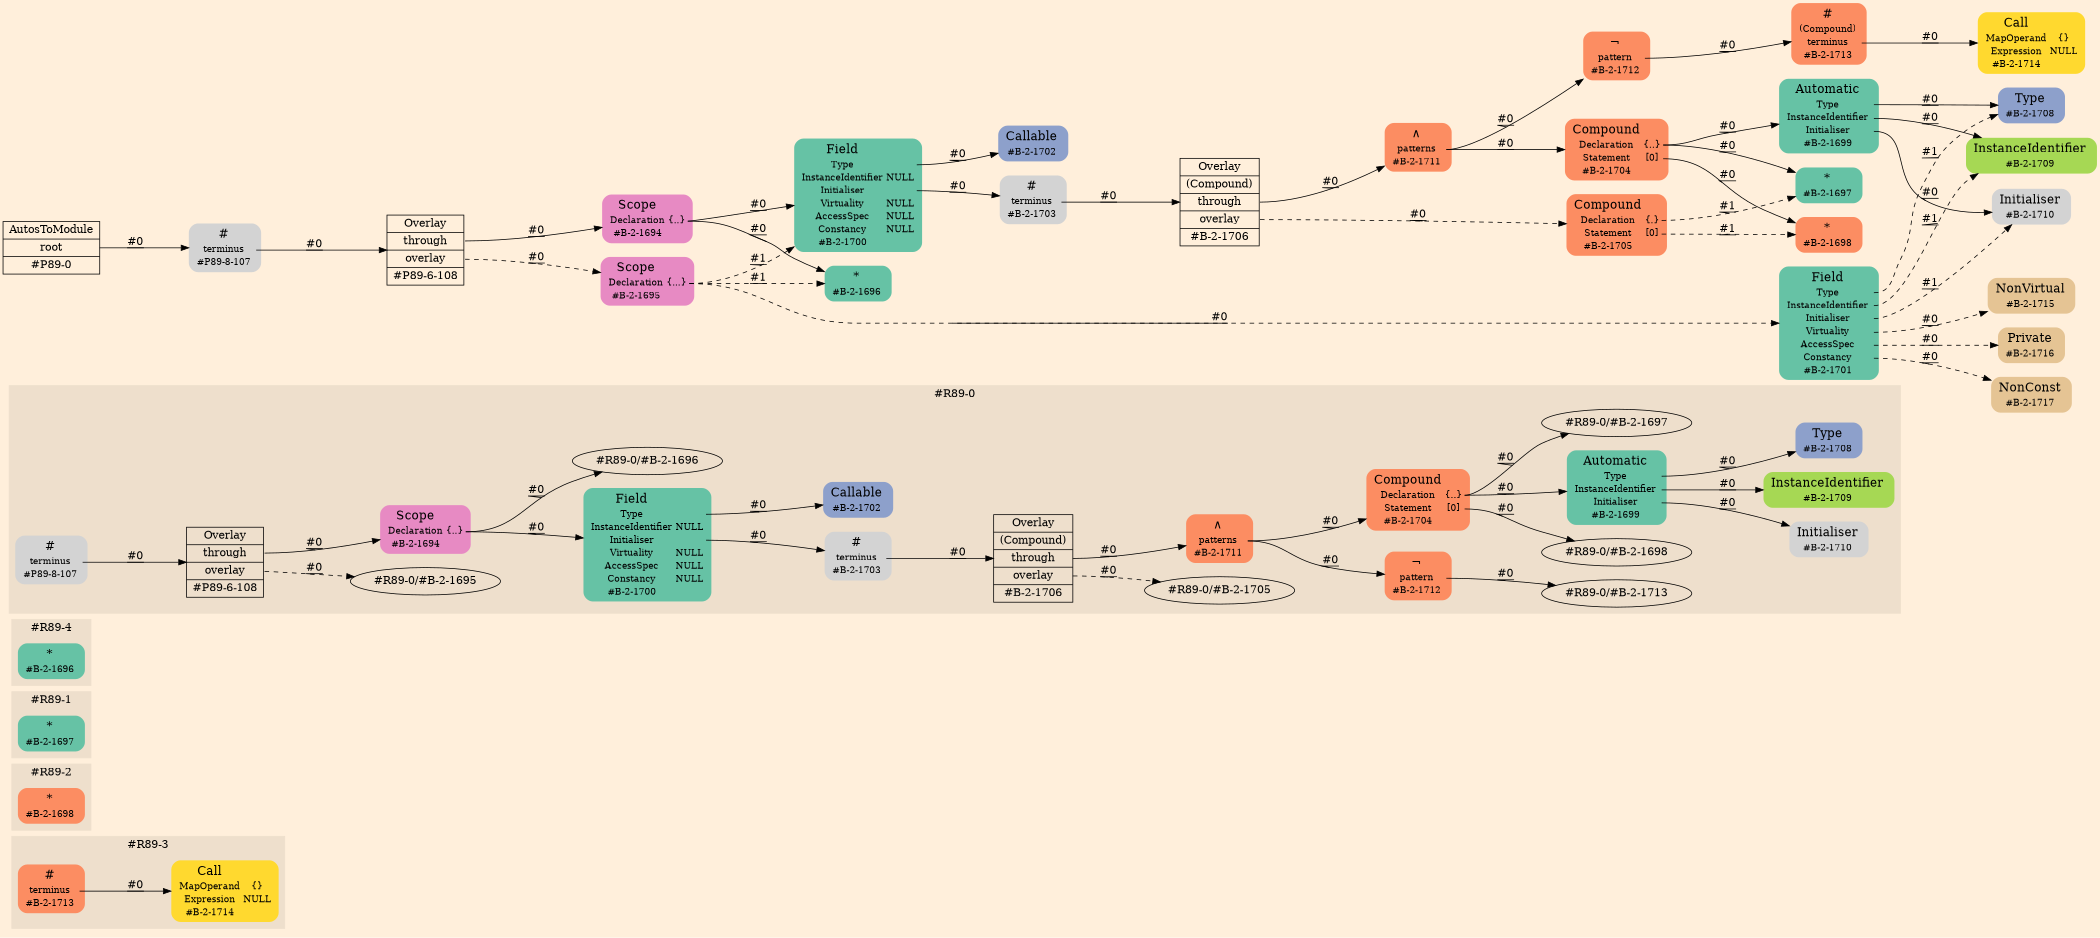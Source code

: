 digraph Inferno {
graph [
rankdir = "LR"
ranksep = 1.0
size = "14,20"
bgcolor = antiquewhite1
color = black
fontcolor = black
];
node [
];
subgraph "cluster#R89-3" {
label = "#R89-3"
style = "filled"
color = antiquewhite2
"#R89-3/#B-2-1714" [
shape = "plaintext"
fillcolor = "/set28/6"
label = <<TABLE BORDER="0" CELLBORDER="0" CELLSPACING="0">
 <TR>
  <TD><FONT POINT-SIZE="16.0">Call</FONT></TD>
  <TD></TD>
 </TR>
 <TR>
  <TD>MapOperand</TD>
  <TD PORT="port0">{}</TD>
 </TR>
 <TR>
  <TD>Expression</TD>
  <TD PORT="port1">NULL</TD>
 </TR>
 <TR>
  <TD>#B-2-1714</TD>
  <TD PORT="port2"></TD>
 </TR>
</TABLE>>
style = "rounded,filled"
fontsize = "12"
];
"#R89-3/#B-2-1713" [
shape = "plaintext"
fillcolor = "/set28/2"
label = <<TABLE BORDER="0" CELLBORDER="0" CELLSPACING="0">
 <TR>
  <TD><FONT POINT-SIZE="16.0">#</FONT></TD>
  <TD></TD>
 </TR>
 <TR>
  <TD>terminus</TD>
  <TD PORT="port0"></TD>
 </TR>
 <TR>
  <TD>#B-2-1713</TD>
  <TD PORT="port1"></TD>
 </TR>
</TABLE>>
style = "rounded,filled"
fontsize = "12"
];
"#R89-3/#B-2-1713":port0 -> "#R89-3/#B-2-1714" [style="solid"
label = "#0"
decorate = true
color = black
fontcolor = black
];
}
subgraph "cluster#R89-2" {
label = "#R89-2"
style = "filled"
color = antiquewhite2
"#R89-2/#B-2-1698" [
shape = "plaintext"
fillcolor = "/set28/2"
label = <<TABLE BORDER="0" CELLBORDER="0" CELLSPACING="0">
 <TR>
  <TD><FONT POINT-SIZE="16.0">*</FONT></TD>
  <TD></TD>
 </TR>
 <TR>
  <TD>#B-2-1698</TD>
  <TD PORT="port0"></TD>
 </TR>
</TABLE>>
style = "rounded,filled"
fontsize = "12"
];
}
subgraph "cluster#R89-1" {
label = "#R89-1"
style = "filled"
color = antiquewhite2
"#R89-1/#B-2-1697" [
shape = "plaintext"
fillcolor = "/set28/1"
label = <<TABLE BORDER="0" CELLBORDER="0" CELLSPACING="0">
 <TR>
  <TD><FONT POINT-SIZE="16.0">*</FONT></TD>
  <TD></TD>
 </TR>
 <TR>
  <TD>#B-2-1697</TD>
  <TD PORT="port0"></TD>
 </TR>
</TABLE>>
style = "rounded,filled"
fontsize = "12"
];
}
subgraph "cluster#R89-4" {
label = "#R89-4"
style = "filled"
color = antiquewhite2
"#R89-4/#B-2-1696" [
shape = "plaintext"
fillcolor = "/set28/1"
label = <<TABLE BORDER="0" CELLBORDER="0" CELLSPACING="0">
 <TR>
  <TD><FONT POINT-SIZE="16.0">*</FONT></TD>
  <TD></TD>
 </TR>
 <TR>
  <TD>#B-2-1696</TD>
  <TD PORT="port0"></TD>
 </TR>
</TABLE>>
style = "rounded,filled"
fontsize = "12"
];
}
subgraph "cluster#R89-0" {
label = "#R89-0"
style = "filled"
color = antiquewhite2
"#R89-0/#B-2-1708" [
shape = "plaintext"
fillcolor = "/set28/3"
label = <<TABLE BORDER="0" CELLBORDER="0" CELLSPACING="0">
 <TR>
  <TD><FONT POINT-SIZE="16.0">Type</FONT></TD>
  <TD></TD>
 </TR>
 <TR>
  <TD>#B-2-1708</TD>
  <TD PORT="port0"></TD>
 </TR>
</TABLE>>
style = "rounded,filled"
fontsize = "12"
];
"#R89-0/#B-2-1710" [
shape = "plaintext"
label = <<TABLE BORDER="0" CELLBORDER="0" CELLSPACING="0">
 <TR>
  <TD><FONT POINT-SIZE="16.0">Initialiser</FONT></TD>
  <TD></TD>
 </TR>
 <TR>
  <TD>#B-2-1710</TD>
  <TD PORT="port0"></TD>
 </TR>
</TABLE>>
style = "rounded,filled"
fontsize = "12"
];
"#R89-0/#B-2-1709" [
shape = "plaintext"
fillcolor = "/set28/5"
label = <<TABLE BORDER="0" CELLBORDER="0" CELLSPACING="0">
 <TR>
  <TD><FONT POINT-SIZE="16.0">InstanceIdentifier</FONT></TD>
  <TD></TD>
 </TR>
 <TR>
  <TD>#B-2-1709</TD>
  <TD PORT="port0"></TD>
 </TR>
</TABLE>>
style = "rounded,filled"
fontsize = "12"
];
"#R89-0/#B-2-1712" [
shape = "plaintext"
fillcolor = "/set28/2"
label = <<TABLE BORDER="0" CELLBORDER="0" CELLSPACING="0">
 <TR>
  <TD><FONT POINT-SIZE="16.0">¬</FONT></TD>
  <TD></TD>
 </TR>
 <TR>
  <TD>pattern</TD>
  <TD PORT="port0"></TD>
 </TR>
 <TR>
  <TD>#B-2-1712</TD>
  <TD PORT="port1"></TD>
 </TR>
</TABLE>>
style = "rounded,filled"
fontsize = "12"
];
"#R89-0/#B-2-1699" [
shape = "plaintext"
fillcolor = "/set28/1"
label = <<TABLE BORDER="0" CELLBORDER="0" CELLSPACING="0">
 <TR>
  <TD><FONT POINT-SIZE="16.0">Automatic</FONT></TD>
  <TD></TD>
 </TR>
 <TR>
  <TD>Type</TD>
  <TD PORT="port0"></TD>
 </TR>
 <TR>
  <TD>InstanceIdentifier</TD>
  <TD PORT="port1"></TD>
 </TR>
 <TR>
  <TD>Initialiser</TD>
  <TD PORT="port2"></TD>
 </TR>
 <TR>
  <TD>#B-2-1699</TD>
  <TD PORT="port3"></TD>
 </TR>
</TABLE>>
style = "rounded,filled"
fontsize = "12"
];
"#R89-0/#B-2-1711" [
shape = "plaintext"
fillcolor = "/set28/2"
label = <<TABLE BORDER="0" CELLBORDER="0" CELLSPACING="0">
 <TR>
  <TD><FONT POINT-SIZE="16.0">∧</FONT></TD>
  <TD></TD>
 </TR>
 <TR>
  <TD>patterns</TD>
  <TD PORT="port0"></TD>
 </TR>
 <TR>
  <TD>#B-2-1711</TD>
  <TD PORT="port1"></TD>
 </TR>
</TABLE>>
style = "rounded,filled"
fontsize = "12"
];
"#R89-0/#P89-6-108" [
shape = "record"
fillcolor = antiquewhite2
label = "<fixed> Overlay | <port0> through | <port1> overlay | <port2> #P89-6-108"
style = "filled"
fontsize = "14"
color = black
fontcolor = black
];
"#R89-0/#P89-8-107" [
shape = "plaintext"
label = <<TABLE BORDER="0" CELLBORDER="0" CELLSPACING="0">
 <TR>
  <TD><FONT POINT-SIZE="16.0">#</FONT></TD>
  <TD></TD>
 </TR>
 <TR>
  <TD>terminus</TD>
  <TD PORT="port0"></TD>
 </TR>
 <TR>
  <TD>#P89-8-107</TD>
  <TD PORT="port1"></TD>
 </TR>
</TABLE>>
style = "rounded,filled"
fontsize = "12"
];
"#R89-0/#B-2-1702" [
shape = "plaintext"
fillcolor = "/set28/3"
label = <<TABLE BORDER="0" CELLBORDER="0" CELLSPACING="0">
 <TR>
  <TD><FONT POINT-SIZE="16.0">Callable</FONT></TD>
  <TD></TD>
 </TR>
 <TR>
  <TD>#B-2-1702</TD>
  <TD PORT="port0"></TD>
 </TR>
</TABLE>>
style = "rounded,filled"
fontsize = "12"
];
"#R89-0/#B-2-1704" [
shape = "plaintext"
fillcolor = "/set28/2"
label = <<TABLE BORDER="0" CELLBORDER="0" CELLSPACING="0">
 <TR>
  <TD><FONT POINT-SIZE="16.0">Compound</FONT></TD>
  <TD></TD>
 </TR>
 <TR>
  <TD>Declaration</TD>
  <TD PORT="port0">{..}</TD>
 </TR>
 <TR>
  <TD>Statement</TD>
  <TD PORT="port1">[0]</TD>
 </TR>
 <TR>
  <TD>#B-2-1704</TD>
  <TD PORT="port2"></TD>
 </TR>
</TABLE>>
style = "rounded,filled"
fontsize = "12"
];
"#R89-0/#B-2-1694" [
shape = "plaintext"
fillcolor = "/set28/4"
label = <<TABLE BORDER="0" CELLBORDER="0" CELLSPACING="0">
 <TR>
  <TD><FONT POINT-SIZE="16.0">Scope</FONT></TD>
  <TD></TD>
 </TR>
 <TR>
  <TD>Declaration</TD>
  <TD PORT="port0">{..}</TD>
 </TR>
 <TR>
  <TD>#B-2-1694</TD>
  <TD PORT="port1"></TD>
 </TR>
</TABLE>>
style = "rounded,filled"
fontsize = "12"
];
"#R89-0/#B-2-1706" [
shape = "record"
fillcolor = antiquewhite2
label = "<fixed> Overlay | <port0> (Compound) | <port1> through | <port2> overlay | <port3> #B-2-1706"
style = "filled"
fontsize = "14"
color = black
fontcolor = black
];
"#R89-0/#B-2-1700" [
shape = "plaintext"
fillcolor = "/set28/1"
label = <<TABLE BORDER="0" CELLBORDER="0" CELLSPACING="0">
 <TR>
  <TD><FONT POINT-SIZE="16.0">Field</FONT></TD>
  <TD></TD>
 </TR>
 <TR>
  <TD>Type</TD>
  <TD PORT="port0"></TD>
 </TR>
 <TR>
  <TD>InstanceIdentifier</TD>
  <TD PORT="port1">NULL</TD>
 </TR>
 <TR>
  <TD>Initialiser</TD>
  <TD PORT="port2"></TD>
 </TR>
 <TR>
  <TD>Virtuality</TD>
  <TD PORT="port3">NULL</TD>
 </TR>
 <TR>
  <TD>AccessSpec</TD>
  <TD PORT="port4">NULL</TD>
 </TR>
 <TR>
  <TD>Constancy</TD>
  <TD PORT="port5">NULL</TD>
 </TR>
 <TR>
  <TD>#B-2-1700</TD>
  <TD PORT="port6"></TD>
 </TR>
</TABLE>>
style = "rounded,filled"
fontsize = "12"
];
"#R89-0/#B-2-1703" [
shape = "plaintext"
label = <<TABLE BORDER="0" CELLBORDER="0" CELLSPACING="0">
 <TR>
  <TD><FONT POINT-SIZE="16.0">#</FONT></TD>
  <TD></TD>
 </TR>
 <TR>
  <TD>terminus</TD>
  <TD PORT="port0"></TD>
 </TR>
 <TR>
  <TD>#B-2-1703</TD>
  <TD PORT="port1"></TD>
 </TR>
</TABLE>>
style = "rounded,filled"
fontsize = "12"
];
"#R89-0/#B-2-1712":port0 -> "#R89-0/#B-2-1713" [style="solid"
label = "#0"
decorate = true
color = black
fontcolor = black
];
"#R89-0/#B-2-1699":port0 -> "#R89-0/#B-2-1708" [style="solid"
label = "#0"
decorate = true
color = black
fontcolor = black
];
"#R89-0/#B-2-1699":port1 -> "#R89-0/#B-2-1709" [style="solid"
label = "#0"
decorate = true
color = black
fontcolor = black
];
"#R89-0/#B-2-1699":port2 -> "#R89-0/#B-2-1710" [style="solid"
label = "#0"
decorate = true
color = black
fontcolor = black
];
"#R89-0/#B-2-1711":port0 -> "#R89-0/#B-2-1712" [style="solid"
label = "#0"
decorate = true
color = black
fontcolor = black
];
"#R89-0/#B-2-1711":port0 -> "#R89-0/#B-2-1704" [style="solid"
label = "#0"
decorate = true
color = black
fontcolor = black
];
"#R89-0/#P89-6-108":port0 -> "#R89-0/#B-2-1694" [style="solid"
label = "#0"
decorate = true
color = black
fontcolor = black
];
"#R89-0/#P89-6-108":port1 -> "#R89-0/#B-2-1695" [style="dashed"
label = "#0"
decorate = true
color = black
fontcolor = black
];
"#R89-0/#P89-8-107":port0 -> "#R89-0/#P89-6-108" [style="solid"
label = "#0"
decorate = true
color = black
fontcolor = black
];
"#R89-0/#B-2-1704":port0 -> "#R89-0/#B-2-1697" [style="solid"
label = "#0"
decorate = true
color = black
fontcolor = black
];
"#R89-0/#B-2-1704":port0 -> "#R89-0/#B-2-1699" [style="solid"
label = "#0"
decorate = true
color = black
fontcolor = black
];
"#R89-0/#B-2-1704":port1 -> "#R89-0/#B-2-1698" [style="solid"
label = "#0"
decorate = true
color = black
fontcolor = black
];
"#R89-0/#B-2-1694":port0 -> "#R89-0/#B-2-1696" [style="solid"
label = "#0"
decorate = true
color = black
fontcolor = black
];
"#R89-0/#B-2-1694":port0 -> "#R89-0/#B-2-1700" [style="solid"
label = "#0"
decorate = true
color = black
fontcolor = black
];
"#R89-0/#B-2-1706":port1 -> "#R89-0/#B-2-1711" [style="solid"
label = "#0"
decorate = true
color = black
fontcolor = black
];
"#R89-0/#B-2-1706":port2 -> "#R89-0/#B-2-1705" [style="dashed"
label = "#0"
decorate = true
color = black
fontcolor = black
];
"#R89-0/#B-2-1700":port0 -> "#R89-0/#B-2-1702" [style="solid"
label = "#0"
decorate = true
color = black
fontcolor = black
];
"#R89-0/#B-2-1700":port2 -> "#R89-0/#B-2-1703" [style="solid"
label = "#0"
decorate = true
color = black
fontcolor = black
];
"#R89-0/#B-2-1703":port0 -> "#R89-0/#B-2-1706" [style="solid"
label = "#0"
decorate = true
color = black
fontcolor = black
];
}
"CR#P89-0" [
shape = "record"
fillcolor = antiquewhite1
label = "<fixed> AutosToModule | <port0> root | <port1> #P89-0"
style = "filled"
fontsize = "14"
color = black
fontcolor = black
];
"#P89-8-107" [
shape = "plaintext"
label = <<TABLE BORDER="0" CELLBORDER="0" CELLSPACING="0">
 <TR>
  <TD><FONT POINT-SIZE="16.0">#</FONT></TD>
  <TD></TD>
 </TR>
 <TR>
  <TD>terminus</TD>
  <TD PORT="port0"></TD>
 </TR>
 <TR>
  <TD>#P89-8-107</TD>
  <TD PORT="port1"></TD>
 </TR>
</TABLE>>
style = "rounded,filled"
fontsize = "12"
];
"#P89-6-108" [
shape = "record"
fillcolor = antiquewhite1
label = "<fixed> Overlay | <port0> through | <port1> overlay | <port2> #P89-6-108"
style = "filled"
fontsize = "14"
color = black
fontcolor = black
];
"#B-2-1694" [
shape = "plaintext"
fillcolor = "/set28/4"
label = <<TABLE BORDER="0" CELLBORDER="0" CELLSPACING="0">
 <TR>
  <TD><FONT POINT-SIZE="16.0">Scope</FONT></TD>
  <TD></TD>
 </TR>
 <TR>
  <TD>Declaration</TD>
  <TD PORT="port0">{..}</TD>
 </TR>
 <TR>
  <TD>#B-2-1694</TD>
  <TD PORT="port1"></TD>
 </TR>
</TABLE>>
style = "rounded,filled"
fontsize = "12"
];
"#B-2-1696" [
shape = "plaintext"
fillcolor = "/set28/1"
label = <<TABLE BORDER="0" CELLBORDER="0" CELLSPACING="0">
 <TR>
  <TD><FONT POINT-SIZE="16.0">*</FONT></TD>
  <TD></TD>
 </TR>
 <TR>
  <TD>#B-2-1696</TD>
  <TD PORT="port0"></TD>
 </TR>
</TABLE>>
style = "rounded,filled"
fontsize = "12"
];
"#B-2-1700" [
shape = "plaintext"
fillcolor = "/set28/1"
label = <<TABLE BORDER="0" CELLBORDER="0" CELLSPACING="0">
 <TR>
  <TD><FONT POINT-SIZE="16.0">Field</FONT></TD>
  <TD></TD>
 </TR>
 <TR>
  <TD>Type</TD>
  <TD PORT="port0"></TD>
 </TR>
 <TR>
  <TD>InstanceIdentifier</TD>
  <TD PORT="port1">NULL</TD>
 </TR>
 <TR>
  <TD>Initialiser</TD>
  <TD PORT="port2"></TD>
 </TR>
 <TR>
  <TD>Virtuality</TD>
  <TD PORT="port3">NULL</TD>
 </TR>
 <TR>
  <TD>AccessSpec</TD>
  <TD PORT="port4">NULL</TD>
 </TR>
 <TR>
  <TD>Constancy</TD>
  <TD PORT="port5">NULL</TD>
 </TR>
 <TR>
  <TD>#B-2-1700</TD>
  <TD PORT="port6"></TD>
 </TR>
</TABLE>>
style = "rounded,filled"
fontsize = "12"
];
"#B-2-1702" [
shape = "plaintext"
fillcolor = "/set28/3"
label = <<TABLE BORDER="0" CELLBORDER="0" CELLSPACING="0">
 <TR>
  <TD><FONT POINT-SIZE="16.0">Callable</FONT></TD>
  <TD></TD>
 </TR>
 <TR>
  <TD>#B-2-1702</TD>
  <TD PORT="port0"></TD>
 </TR>
</TABLE>>
style = "rounded,filled"
fontsize = "12"
];
"#B-2-1703" [
shape = "plaintext"
label = <<TABLE BORDER="0" CELLBORDER="0" CELLSPACING="0">
 <TR>
  <TD><FONT POINT-SIZE="16.0">#</FONT></TD>
  <TD></TD>
 </TR>
 <TR>
  <TD>terminus</TD>
  <TD PORT="port0"></TD>
 </TR>
 <TR>
  <TD>#B-2-1703</TD>
  <TD PORT="port1"></TD>
 </TR>
</TABLE>>
style = "rounded,filled"
fontsize = "12"
];
"#B-2-1706" [
shape = "record"
fillcolor = antiquewhite1
label = "<fixed> Overlay | <port0> (Compound) | <port1> through | <port2> overlay | <port3> #B-2-1706"
style = "filled"
fontsize = "14"
color = black
fontcolor = black
];
"#B-2-1711" [
shape = "plaintext"
fillcolor = "/set28/2"
label = <<TABLE BORDER="0" CELLBORDER="0" CELLSPACING="0">
 <TR>
  <TD><FONT POINT-SIZE="16.0">∧</FONT></TD>
  <TD></TD>
 </TR>
 <TR>
  <TD>patterns</TD>
  <TD PORT="port0"></TD>
 </TR>
 <TR>
  <TD>#B-2-1711</TD>
  <TD PORT="port1"></TD>
 </TR>
</TABLE>>
style = "rounded,filled"
fontsize = "12"
];
"#B-2-1712" [
shape = "plaintext"
fillcolor = "/set28/2"
label = <<TABLE BORDER="0" CELLBORDER="0" CELLSPACING="0">
 <TR>
  <TD><FONT POINT-SIZE="16.0">¬</FONT></TD>
  <TD></TD>
 </TR>
 <TR>
  <TD>pattern</TD>
  <TD PORT="port0"></TD>
 </TR>
 <TR>
  <TD>#B-2-1712</TD>
  <TD PORT="port1"></TD>
 </TR>
</TABLE>>
style = "rounded,filled"
fontsize = "12"
];
"#B-2-1713" [
shape = "plaintext"
fillcolor = "/set28/2"
label = <<TABLE BORDER="0" CELLBORDER="0" CELLSPACING="0">
 <TR>
  <TD><FONT POINT-SIZE="16.0">#</FONT></TD>
  <TD></TD>
 </TR>
 <TR>
  <TD>(Compound)</TD>
  <TD PORT="port0"></TD>
 </TR>
 <TR>
  <TD>terminus</TD>
  <TD PORT="port1"></TD>
 </TR>
 <TR>
  <TD>#B-2-1713</TD>
  <TD PORT="port2"></TD>
 </TR>
</TABLE>>
style = "rounded,filled"
fontsize = "12"
];
"#B-2-1714" [
shape = "plaintext"
fillcolor = "/set28/6"
label = <<TABLE BORDER="0" CELLBORDER="0" CELLSPACING="0">
 <TR>
  <TD><FONT POINT-SIZE="16.0">Call</FONT></TD>
  <TD></TD>
 </TR>
 <TR>
  <TD>MapOperand</TD>
  <TD PORT="port0">{}</TD>
 </TR>
 <TR>
  <TD>Expression</TD>
  <TD PORT="port1">NULL</TD>
 </TR>
 <TR>
  <TD>#B-2-1714</TD>
  <TD PORT="port2"></TD>
 </TR>
</TABLE>>
style = "rounded,filled"
fontsize = "12"
];
"#B-2-1704" [
shape = "plaintext"
fillcolor = "/set28/2"
label = <<TABLE BORDER="0" CELLBORDER="0" CELLSPACING="0">
 <TR>
  <TD><FONT POINT-SIZE="16.0">Compound</FONT></TD>
  <TD></TD>
 </TR>
 <TR>
  <TD>Declaration</TD>
  <TD PORT="port0">{..}</TD>
 </TR>
 <TR>
  <TD>Statement</TD>
  <TD PORT="port1">[0]</TD>
 </TR>
 <TR>
  <TD>#B-2-1704</TD>
  <TD PORT="port2"></TD>
 </TR>
</TABLE>>
style = "rounded,filled"
fontsize = "12"
];
"#B-2-1697" [
shape = "plaintext"
fillcolor = "/set28/1"
label = <<TABLE BORDER="0" CELLBORDER="0" CELLSPACING="0">
 <TR>
  <TD><FONT POINT-SIZE="16.0">*</FONT></TD>
  <TD></TD>
 </TR>
 <TR>
  <TD>#B-2-1697</TD>
  <TD PORT="port0"></TD>
 </TR>
</TABLE>>
style = "rounded,filled"
fontsize = "12"
];
"#B-2-1699" [
shape = "plaintext"
fillcolor = "/set28/1"
label = <<TABLE BORDER="0" CELLBORDER="0" CELLSPACING="0">
 <TR>
  <TD><FONT POINT-SIZE="16.0">Automatic</FONT></TD>
  <TD></TD>
 </TR>
 <TR>
  <TD>Type</TD>
  <TD PORT="port0"></TD>
 </TR>
 <TR>
  <TD>InstanceIdentifier</TD>
  <TD PORT="port1"></TD>
 </TR>
 <TR>
  <TD>Initialiser</TD>
  <TD PORT="port2"></TD>
 </TR>
 <TR>
  <TD>#B-2-1699</TD>
  <TD PORT="port3"></TD>
 </TR>
</TABLE>>
style = "rounded,filled"
fontsize = "12"
];
"#B-2-1708" [
shape = "plaintext"
fillcolor = "/set28/3"
label = <<TABLE BORDER="0" CELLBORDER="0" CELLSPACING="0">
 <TR>
  <TD><FONT POINT-SIZE="16.0">Type</FONT></TD>
  <TD></TD>
 </TR>
 <TR>
  <TD>#B-2-1708</TD>
  <TD PORT="port0"></TD>
 </TR>
</TABLE>>
style = "rounded,filled"
fontsize = "12"
];
"#B-2-1709" [
shape = "plaintext"
fillcolor = "/set28/5"
label = <<TABLE BORDER="0" CELLBORDER="0" CELLSPACING="0">
 <TR>
  <TD><FONT POINT-SIZE="16.0">InstanceIdentifier</FONT></TD>
  <TD></TD>
 </TR>
 <TR>
  <TD>#B-2-1709</TD>
  <TD PORT="port0"></TD>
 </TR>
</TABLE>>
style = "rounded,filled"
fontsize = "12"
];
"#B-2-1710" [
shape = "plaintext"
label = <<TABLE BORDER="0" CELLBORDER="0" CELLSPACING="0">
 <TR>
  <TD><FONT POINT-SIZE="16.0">Initialiser</FONT></TD>
  <TD></TD>
 </TR>
 <TR>
  <TD>#B-2-1710</TD>
  <TD PORT="port0"></TD>
 </TR>
</TABLE>>
style = "rounded,filled"
fontsize = "12"
];
"#B-2-1698" [
shape = "plaintext"
fillcolor = "/set28/2"
label = <<TABLE BORDER="0" CELLBORDER="0" CELLSPACING="0">
 <TR>
  <TD><FONT POINT-SIZE="16.0">*</FONT></TD>
  <TD></TD>
 </TR>
 <TR>
  <TD>#B-2-1698</TD>
  <TD PORT="port0"></TD>
 </TR>
</TABLE>>
style = "rounded,filled"
fontsize = "12"
];
"#B-2-1705" [
shape = "plaintext"
fillcolor = "/set28/2"
label = <<TABLE BORDER="0" CELLBORDER="0" CELLSPACING="0">
 <TR>
  <TD><FONT POINT-SIZE="16.0">Compound</FONT></TD>
  <TD></TD>
 </TR>
 <TR>
  <TD>Declaration</TD>
  <TD PORT="port0">{.}</TD>
 </TR>
 <TR>
  <TD>Statement</TD>
  <TD PORT="port1">[0]</TD>
 </TR>
 <TR>
  <TD>#B-2-1705</TD>
  <TD PORT="port2"></TD>
 </TR>
</TABLE>>
style = "rounded,filled"
fontsize = "12"
];
"#B-2-1695" [
shape = "plaintext"
fillcolor = "/set28/4"
label = <<TABLE BORDER="0" CELLBORDER="0" CELLSPACING="0">
 <TR>
  <TD><FONT POINT-SIZE="16.0">Scope</FONT></TD>
  <TD></TD>
 </TR>
 <TR>
  <TD>Declaration</TD>
  <TD PORT="port0">{...}</TD>
 </TR>
 <TR>
  <TD>#B-2-1695</TD>
  <TD PORT="port1"></TD>
 </TR>
</TABLE>>
style = "rounded,filled"
fontsize = "12"
];
"#B-2-1701" [
shape = "plaintext"
fillcolor = "/set28/1"
label = <<TABLE BORDER="0" CELLBORDER="0" CELLSPACING="0">
 <TR>
  <TD><FONT POINT-SIZE="16.0">Field</FONT></TD>
  <TD></TD>
 </TR>
 <TR>
  <TD>Type</TD>
  <TD PORT="port0"></TD>
 </TR>
 <TR>
  <TD>InstanceIdentifier</TD>
  <TD PORT="port1"></TD>
 </TR>
 <TR>
  <TD>Initialiser</TD>
  <TD PORT="port2"></TD>
 </TR>
 <TR>
  <TD>Virtuality</TD>
  <TD PORT="port3"></TD>
 </TR>
 <TR>
  <TD>AccessSpec</TD>
  <TD PORT="port4"></TD>
 </TR>
 <TR>
  <TD>Constancy</TD>
  <TD PORT="port5"></TD>
 </TR>
 <TR>
  <TD>#B-2-1701</TD>
  <TD PORT="port6"></TD>
 </TR>
</TABLE>>
style = "rounded,filled"
fontsize = "12"
];
"#B-2-1715" [
shape = "plaintext"
fillcolor = "/set28/7"
label = <<TABLE BORDER="0" CELLBORDER="0" CELLSPACING="0">
 <TR>
  <TD><FONT POINT-SIZE="16.0">NonVirtual</FONT></TD>
  <TD></TD>
 </TR>
 <TR>
  <TD>#B-2-1715</TD>
  <TD PORT="port0"></TD>
 </TR>
</TABLE>>
style = "rounded,filled"
fontsize = "12"
];
"#B-2-1716" [
shape = "plaintext"
fillcolor = "/set28/7"
label = <<TABLE BORDER="0" CELLBORDER="0" CELLSPACING="0">
 <TR>
  <TD><FONT POINT-SIZE="16.0">Private</FONT></TD>
  <TD></TD>
 </TR>
 <TR>
  <TD>#B-2-1716</TD>
  <TD PORT="port0"></TD>
 </TR>
</TABLE>>
style = "rounded,filled"
fontsize = "12"
];
"#B-2-1717" [
shape = "plaintext"
fillcolor = "/set28/7"
label = <<TABLE BORDER="0" CELLBORDER="0" CELLSPACING="0">
 <TR>
  <TD><FONT POINT-SIZE="16.0">NonConst</FONT></TD>
  <TD></TD>
 </TR>
 <TR>
  <TD>#B-2-1717</TD>
  <TD PORT="port0"></TD>
 </TR>
</TABLE>>
style = "rounded,filled"
fontsize = "12"
];
"CR#P89-0":port0 -> "#P89-8-107" [style="solid"
label = "#0"
decorate = true
color = black
fontcolor = black
];
"#P89-8-107":port0 -> "#P89-6-108" [style="solid"
label = "#0"
decorate = true
color = black
fontcolor = black
];
"#P89-6-108":port0 -> "#B-2-1694" [style="solid"
label = "#0"
decorate = true
color = black
fontcolor = black
];
"#P89-6-108":port1 -> "#B-2-1695" [style="dashed"
label = "#0"
decorate = true
color = black
fontcolor = black
];
"#B-2-1694":port0 -> "#B-2-1696" [style="solid"
label = "#0"
decorate = true
color = black
fontcolor = black
];
"#B-2-1694":port0 -> "#B-2-1700" [style="solid"
label = "#0"
decorate = true
color = black
fontcolor = black
];
"#B-2-1700":port0 -> "#B-2-1702" [style="solid"
label = "#0"
decorate = true
color = black
fontcolor = black
];
"#B-2-1700":port2 -> "#B-2-1703" [style="solid"
label = "#0"
decorate = true
color = black
fontcolor = black
];
"#B-2-1703":port0 -> "#B-2-1706" [style="solid"
label = "#0"
decorate = true
color = black
fontcolor = black
];
"#B-2-1706":port1 -> "#B-2-1711" [style="solid"
label = "#0"
decorate = true
color = black
fontcolor = black
];
"#B-2-1706":port2 -> "#B-2-1705" [style="dashed"
label = "#0"
decorate = true
color = black
fontcolor = black
];
"#B-2-1711":port0 -> "#B-2-1712" [style="solid"
label = "#0"
decorate = true
color = black
fontcolor = black
];
"#B-2-1711":port0 -> "#B-2-1704" [style="solid"
label = "#0"
decorate = true
color = black
fontcolor = black
];
"#B-2-1712":port0 -> "#B-2-1713" [style="solid"
label = "#0"
decorate = true
color = black
fontcolor = black
];
"#B-2-1713":port1 -> "#B-2-1714" [style="solid"
label = "#0"
decorate = true
color = black
fontcolor = black
];
"#B-2-1704":port0 -> "#B-2-1697" [style="solid"
label = "#0"
decorate = true
color = black
fontcolor = black
];
"#B-2-1704":port0 -> "#B-2-1699" [style="solid"
label = "#0"
decorate = true
color = black
fontcolor = black
];
"#B-2-1704":port1 -> "#B-2-1698" [style="solid"
label = "#0"
decorate = true
color = black
fontcolor = black
];
"#B-2-1699":port0 -> "#B-2-1708" [style="solid"
label = "#0"
decorate = true
color = black
fontcolor = black
];
"#B-2-1699":port1 -> "#B-2-1709" [style="solid"
label = "#0"
decorate = true
color = black
fontcolor = black
];
"#B-2-1699":port2 -> "#B-2-1710" [style="solid"
label = "#0"
decorate = true
color = black
fontcolor = black
];
"#B-2-1705":port0 -> "#B-2-1697" [style="dashed"
label = "#1"
decorate = true
color = black
fontcolor = black
];
"#B-2-1705":port1 -> "#B-2-1698" [style="dashed"
label = "#1"
decorate = true
color = black
fontcolor = black
];
"#B-2-1695":port0 -> "#B-2-1696" [style="dashed"
label = "#1"
decorate = true
color = black
fontcolor = black
];
"#B-2-1695":port0 -> "#B-2-1700" [style="dashed"
label = "#1"
decorate = true
color = black
fontcolor = black
];
"#B-2-1695":port0 -> "#B-2-1701" [style="dashed"
label = "#0"
decorate = true
color = black
fontcolor = black
];
"#B-2-1701":port0 -> "#B-2-1708" [style="dashed"
label = "#1"
decorate = true
color = black
fontcolor = black
];
"#B-2-1701":port1 -> "#B-2-1709" [style="dashed"
label = "#1"
decorate = true
color = black
fontcolor = black
];
"#B-2-1701":port2 -> "#B-2-1710" [style="dashed"
label = "#1"
decorate = true
color = black
fontcolor = black
];
"#B-2-1701":port3 -> "#B-2-1715" [style="dashed"
label = "#0"
decorate = true
color = black
fontcolor = black
];
"#B-2-1701":port4 -> "#B-2-1716" [style="dashed"
label = "#0"
decorate = true
color = black
fontcolor = black
];
"#B-2-1701":port5 -> "#B-2-1717" [style="dashed"
label = "#0"
decorate = true
color = black
fontcolor = black
];
}
